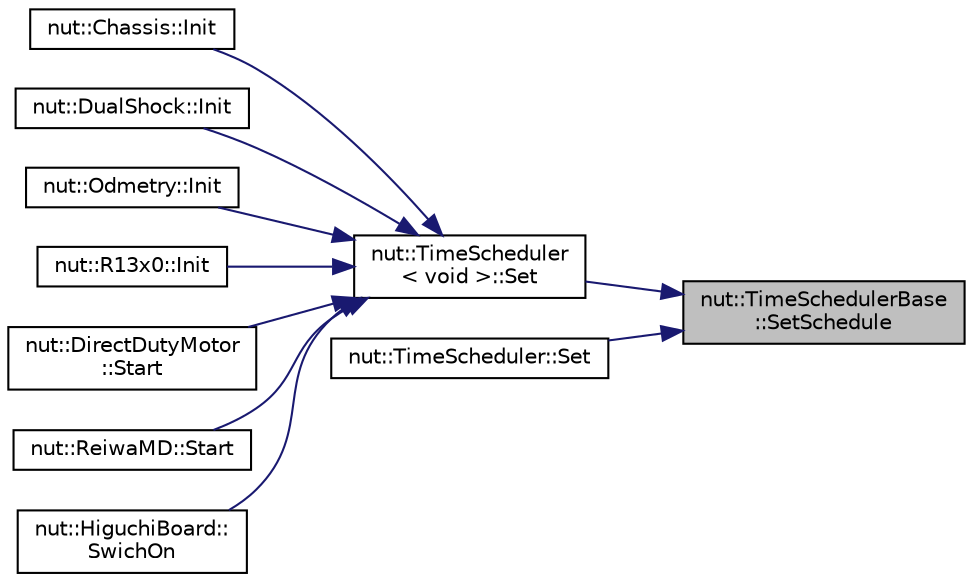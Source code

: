 digraph "nut::TimeSchedulerBase::SetSchedule"
{
 // LATEX_PDF_SIZE
  edge [fontname="Helvetica",fontsize="10",labelfontname="Helvetica",labelfontsize="10"];
  node [fontname="Helvetica",fontsize="10",shape=record];
  rankdir="RL";
  Node1 [label="nut::TimeSchedulerBase\l::SetSchedule",height=0.2,width=0.4,color="black", fillcolor="grey75", style="filled", fontcolor="black",tooltip="スケジューラのセット"];
  Node1 -> Node2 [dir="back",color="midnightblue",fontsize="10",style="solid",fontname="Helvetica"];
  Node2 [label="nut::TimeScheduler\l\< void \>::Set",height=0.2,width=0.4,color="black", fillcolor="white", style="filled",URL="$db/de6/classnut_1_1_time_scheduler_3_01void_01_4.html#a01c1530d879d361ca439023538a83ddd",tooltip="スケジューラのセット"];
  Node2 -> Node3 [dir="back",color="midnightblue",fontsize="10",style="solid",fontname="Helvetica"];
  Node3 [label="nut::Chassis::Init",height=0.2,width=0.4,color="black", fillcolor="white", style="filled",URL="$d9/dc6/classnut_1_1_chassis.html#a653aa9e412fc444fc58469e6c149adb8",tooltip="初期化関数"];
  Node2 -> Node4 [dir="back",color="midnightblue",fontsize="10",style="solid",fontname="Helvetica"];
  Node4 [label="nut::DualShock::Init",height=0.2,width=0.4,color="black", fillcolor="white", style="filled",URL="$d6/de4/classnut_1_1_dual_shock.html#af49ef1cb54dec89e2ef89a4ac64dd89c",tooltip="初期化関数"];
  Node2 -> Node5 [dir="back",color="midnightblue",fontsize="10",style="solid",fontname="Helvetica"];
  Node5 [label="nut::Odmetry::Init",height=0.2,width=0.4,color="black", fillcolor="white", style="filled",URL="$d6/dcf/classnut_1_1_odmetry.html#af9e6a370effc658cf3c9a15414427a1d",tooltip="初期化関数"];
  Node2 -> Node6 [dir="back",color="midnightblue",fontsize="10",style="solid",fontname="Helvetica"];
  Node6 [label="nut::R13x0::Init",height=0.2,width=0.4,color="black", fillcolor="white", style="filled",URL="$dc/d33/classnut_1_1_r13x0.html#ae44f30192ed37ef39bfa74bf027c1132",tooltip="初期化関数"];
  Node2 -> Node7 [dir="back",color="midnightblue",fontsize="10",style="solid",fontname="Helvetica"];
  Node7 [label="nut::DirectDutyMotor\l::Start",height=0.2,width=0.4,color="black", fillcolor="white", style="filled",URL="$db/d01/classnut_1_1_direct_duty_motor.html#a43f58efac3d741ac93c401fd6606a223",tooltip="制御スタート"];
  Node2 -> Node8 [dir="back",color="midnightblue",fontsize="10",style="solid",fontname="Helvetica"];
  Node8 [label="nut::ReiwaMD::Start",height=0.2,width=0.4,color="black", fillcolor="white", style="filled",URL="$df/da1/classnut_1_1_reiwa_m_d.html#a32c6b67e93487f574e606eec8a97a6e7",tooltip="制御スタート"];
  Node2 -> Node9 [dir="back",color="midnightblue",fontsize="10",style="solid",fontname="Helvetica"];
  Node9 [label="nut::HiguchiBoard::\lSwichOn",height=0.2,width=0.4,color="black", fillcolor="white", style="filled",URL="$de/d8a/classnut_1_1_higuchi_board.html#ac05616c3bccd7411718691ab20ea1975",tooltip="電源スイッチオン"];
  Node1 -> Node10 [dir="back",color="midnightblue",fontsize="10",style="solid",fontname="Helvetica"];
  Node10 [label="nut::TimeScheduler::Set",height=0.2,width=0.4,color="black", fillcolor="white", style="filled",URL="$d0/dff/classnut_1_1_time_scheduler.html#aa23ec2eeb9223e2e065ad83657628be1",tooltip="スケジューラのセット"];
}
